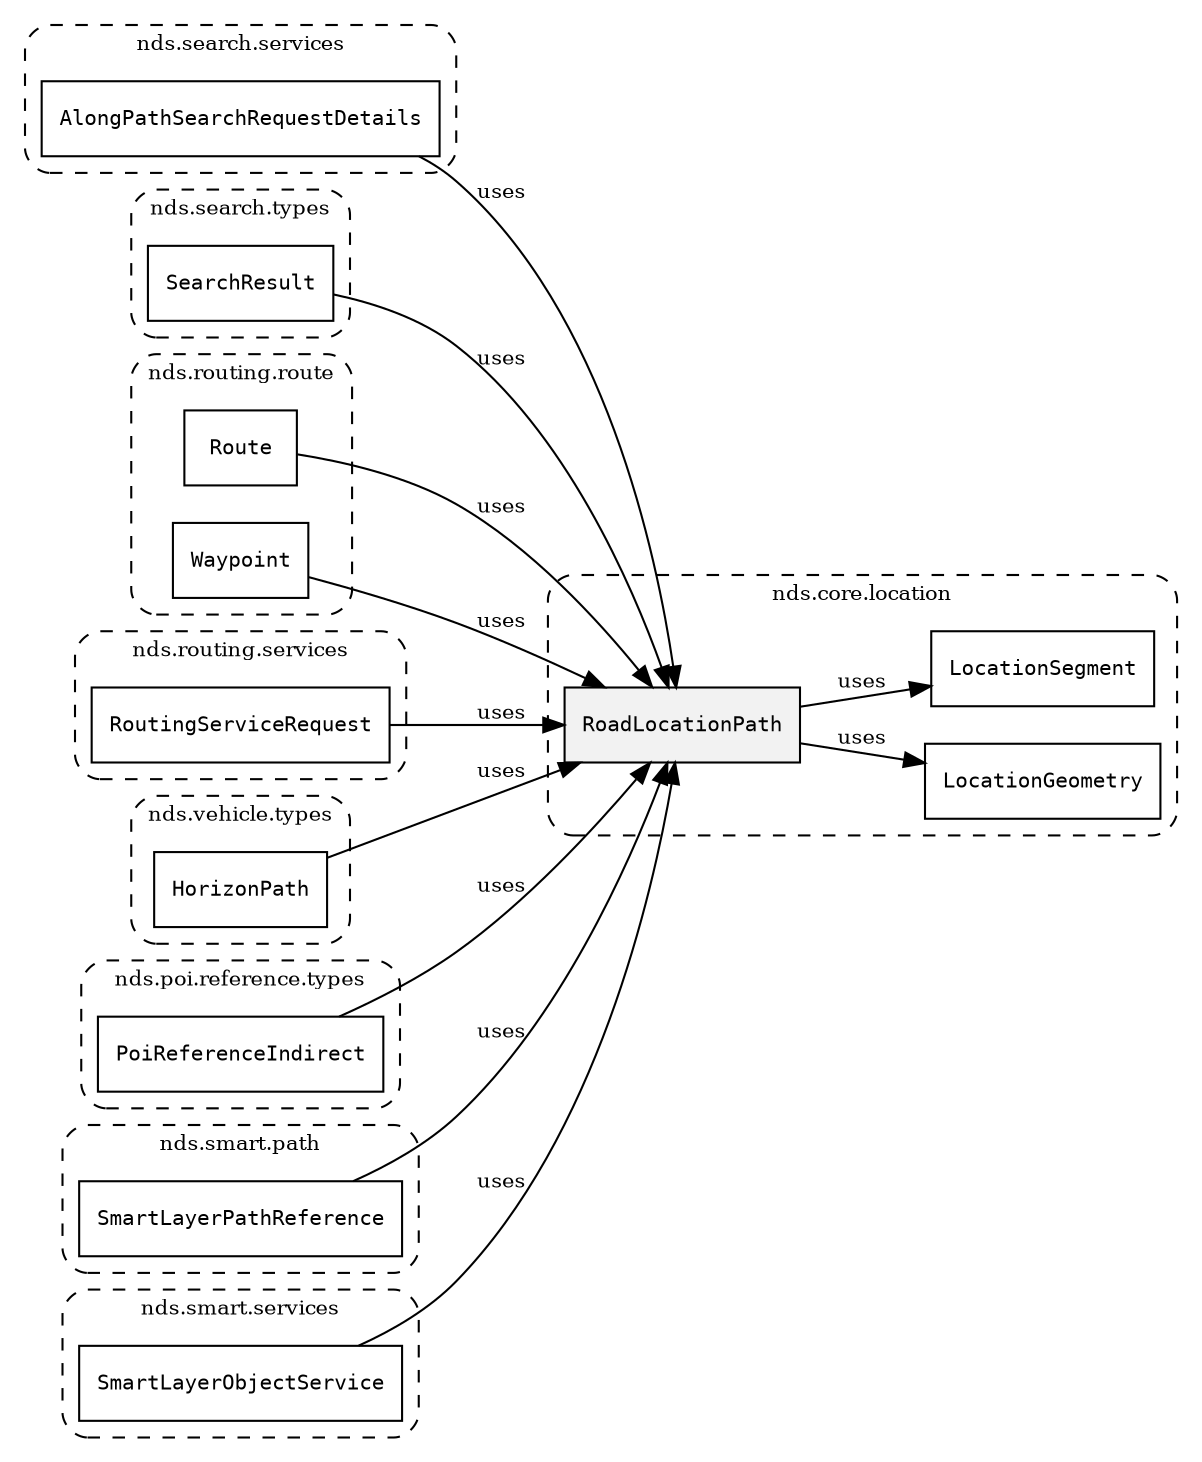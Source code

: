 /**
 * This dot file creates symbol collaboration diagram for RoadLocationPath.
 */
digraph ZSERIO
{
    node [shape=box, fontsize=10];
    rankdir="LR";
    fontsize=10;
    tooltip="RoadLocationPath collaboration diagram";

    subgraph "cluster_nds.core.location"
    {
        style="dashed, rounded";
        label="nds.core.location";
        tooltip="Package nds.core.location";
        href="../../../content/packages/nds.core.location.html#Package-nds-core-location";
        target="_parent";

        "RoadLocationPath" [style="filled", fillcolor="#0000000D", target="_parent", label=<<font face="monospace"><table align="center" border="0" cellspacing="0" cellpadding="0"><tr><td href="../../../content/packages/nds.core.location.html#Structure-RoadLocationPath" title="Structure defined in nds.core.location">RoadLocationPath</td></tr></table></font>>];
        "LocationGeometry" [target="_parent", label=<<font face="monospace"><table align="center" border="0" cellspacing="0" cellpadding="0"><tr><td href="../../../content/packages/nds.core.location.html#Structure-LocationGeometry" title="Structure defined in nds.core.location">LocationGeometry</td></tr></table></font>>];
        "LocationSegment" [target="_parent", label=<<font face="monospace"><table align="center" border="0" cellspacing="0" cellpadding="0"><tr><td href="../../../content/packages/nds.core.location.html#Structure-LocationSegment" title="Structure defined in nds.core.location">LocationSegment</td></tr></table></font>>];
    }

    subgraph "cluster_nds.search.services"
    {
        style="dashed, rounded";
        label="nds.search.services";
        tooltip="Package nds.search.services";
        href="../../../content/packages/nds.search.services.html#Package-nds-search-services";
        target="_parent";

        "AlongPathSearchRequestDetails" [target="_parent", label=<<font face="monospace"><table align="center" border="0" cellspacing="0" cellpadding="0"><tr><td href="../../../content/packages/nds.search.services.html#Structure-AlongPathSearchRequestDetails" title="Structure defined in nds.search.services">AlongPathSearchRequestDetails</td></tr></table></font>>];
    }

    subgraph "cluster_nds.search.types"
    {
        style="dashed, rounded";
        label="nds.search.types";
        tooltip="Package nds.search.types";
        href="../../../content/packages/nds.search.types.html#Package-nds-search-types";
        target="_parent";

        "SearchResult" [target="_parent", label=<<font face="monospace"><table align="center" border="0" cellspacing="0" cellpadding="0"><tr><td href="../../../content/packages/nds.search.types.html#Structure-SearchResult" title="Structure defined in nds.search.types">SearchResult</td></tr></table></font>>];
    }

    subgraph "cluster_nds.routing.route"
    {
        style="dashed, rounded";
        label="nds.routing.route";
        tooltip="Package nds.routing.route";
        href="../../../content/packages/nds.routing.route.html#Package-nds-routing-route";
        target="_parent";

        "Route" [target="_parent", label=<<font face="monospace"><table align="center" border="0" cellspacing="0" cellpadding="0"><tr><td href="../../../content/packages/nds.routing.route.html#Structure-Route" title="Structure defined in nds.routing.route">Route</td></tr></table></font>>];
        "Waypoint" [target="_parent", label=<<font face="monospace"><table align="center" border="0" cellspacing="0" cellpadding="0"><tr><td href="../../../content/packages/nds.routing.route.html#Structure-Waypoint" title="Structure defined in nds.routing.route">Waypoint</td></tr></table></font>>];
    }

    subgraph "cluster_nds.routing.services"
    {
        style="dashed, rounded";
        label="nds.routing.services";
        tooltip="Package nds.routing.services";
        href="../../../content/packages/nds.routing.services.html#Package-nds-routing-services";
        target="_parent";

        "RoutingServiceRequest" [target="_parent", label=<<font face="monospace"><table align="center" border="0" cellspacing="0" cellpadding="0"><tr><td href="../../../content/packages/nds.routing.services.html#Structure-RoutingServiceRequest" title="Structure defined in nds.routing.services">RoutingServiceRequest</td></tr></table></font>>];
    }

    subgraph "cluster_nds.vehicle.types"
    {
        style="dashed, rounded";
        label="nds.vehicle.types";
        tooltip="Package nds.vehicle.types";
        href="../../../content/packages/nds.vehicle.types.html#Package-nds-vehicle-types";
        target="_parent";

        "HorizonPath" [target="_parent", label=<<font face="monospace"><table align="center" border="0" cellspacing="0" cellpadding="0"><tr><td href="../../../content/packages/nds.vehicle.types.html#Structure-HorizonPath" title="Structure defined in nds.vehicle.types">HorizonPath</td></tr></table></font>>];
    }

    subgraph "cluster_nds.poi.reference.types"
    {
        style="dashed, rounded";
        label="nds.poi.reference.types";
        tooltip="Package nds.poi.reference.types";
        href="../../../content/packages/nds.poi.reference.types.html#Package-nds-poi-reference-types";
        target="_parent";

        "PoiReferenceIndirect" [target="_parent", label=<<font face="monospace"><table align="center" border="0" cellspacing="0" cellpadding="0"><tr><td href="../../../content/packages/nds.poi.reference.types.html#Structure-PoiReferenceIndirect" title="Structure defined in nds.poi.reference.types">PoiReferenceIndirect</td></tr></table></font>>];
    }

    subgraph "cluster_nds.smart.path"
    {
        style="dashed, rounded";
        label="nds.smart.path";
        tooltip="Package nds.smart.path";
        href="../../../content/packages/nds.smart.path.html#Package-nds-smart-path";
        target="_parent";

        "SmartLayerPathReference" [target="_parent", label=<<font face="monospace"><table align="center" border="0" cellspacing="0" cellpadding="0"><tr><td href="../../../content/packages/nds.smart.path.html#Subtype-SmartLayerPathReference" title="Subtype defined in nds.smart.path">SmartLayerPathReference</td></tr></table></font>>];
    }

    subgraph "cluster_nds.smart.services"
    {
        style="dashed, rounded";
        label="nds.smart.services";
        tooltip="Package nds.smart.services";
        href="../../../content/packages/nds.smart.services.html#Package-nds-smart-services";
        target="_parent";

        "SmartLayerObjectService" [target="_parent", label=<<font face="monospace"><table align="center" border="0" cellspacing="0" cellpadding="0"><tr><td href="../../../content/packages/nds.smart.services.html#Service-SmartLayerObjectService" title="Service defined in nds.smart.services">SmartLayerObjectService</td></tr></table></font>>];
    }

    "RoadLocationPath" -> "LocationGeometry" [label="uses", fontsize=10];
    "RoadLocationPath" -> "LocationSegment" [label="uses", fontsize=10];
    "AlongPathSearchRequestDetails" -> "RoadLocationPath" [label="uses", fontsize=10];
    "SearchResult" -> "RoadLocationPath" [label="uses", fontsize=10];
    "Route" -> "RoadLocationPath" [label="uses", fontsize=10];
    "Waypoint" -> "RoadLocationPath" [label="uses", fontsize=10];
    "RoutingServiceRequest" -> "RoadLocationPath" [label="uses", fontsize=10];
    "HorizonPath" -> "RoadLocationPath" [label="uses", fontsize=10];
    "PoiReferenceIndirect" -> "RoadLocationPath" [label="uses", fontsize=10];
    "SmartLayerPathReference" -> "RoadLocationPath" [label="uses", fontsize=10];
    "SmartLayerObjectService" -> "RoadLocationPath" [label="uses", fontsize=10];
}
